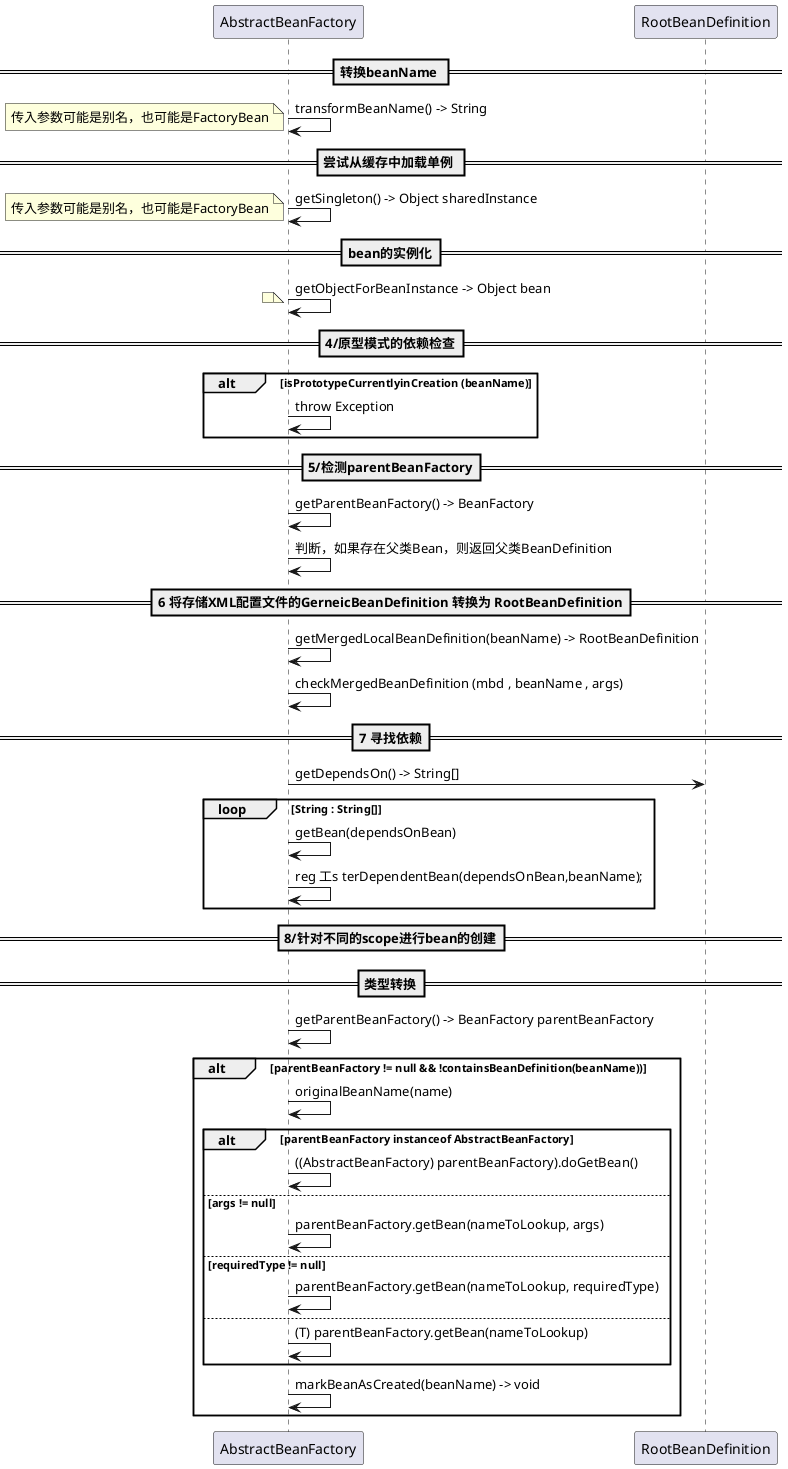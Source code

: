 @startuml

==转换beanName ==

AbstractBeanFactory -> AbstractBeanFactory : transformBeanName() -> String
Note left:传入参数可能是别名，也可能是FactoryBean
==尝试从缓存中加载单例 ==

AbstractBeanFactory -> AbstractBeanFactory : getSingleton() -> Object sharedInstance
Note left:传入参数可能是别名，也可能是FactoryBean
==bean的实例化==

AbstractBeanFactory -> AbstractBeanFactory : getObjectForBeanInstance -> Object bean
Note left:
==4/原型模式的依赖检查==
alt  isPrototypeCurrentlyinCreation (beanName)
AbstractBeanFactory -> AbstractBeanFactory : throw Exception
end
==5/检测parentBeanFactory==
AbstractBeanFactory -> AbstractBeanFactory : getParentBeanFactory() -> BeanFactory
AbstractBeanFactory -> AbstractBeanFactory : 判断，如果存在父类Bean，则返回父类BeanDefinition
==6 将存储XML配置文件的GerneicBeanDefinition 转换为 RootBeanDefinition==
AbstractBeanFactory -> AbstractBeanFactory : getMergedLocalBeanDefinition(beanName) -> RootBeanDefinition
AbstractBeanFactory -> AbstractBeanFactory : checkMergedBeanDefinition (mbd , beanName , args)
==7 寻找依赖==
AbstractBeanFactory -> RootBeanDefinition : getDependsOn() -> String[]
loop String : String[]
AbstractBeanFactory -> AbstractBeanFactory : getBean(dependsOnBean)
AbstractBeanFactory -> AbstractBeanFactory : reg 工s terDependentBean(dependsOnBean,beanName);
end

==8/针对不同的scope进行bean的创建==

==类型转换==
AbstractBeanFactory -> AbstractBeanFactory : getParentBeanFactory() -> BeanFactory parentBeanFactory
alt parentBeanFactory != null && !containsBeanDefinition(beanName))
AbstractBeanFactory -> AbstractBeanFactory : originalBeanName(name)
alt parentBeanFactory instanceof AbstractBeanFactory
AbstractBeanFactory -> AbstractBeanFactory : ((AbstractBeanFactory) parentBeanFactory).doGetBean()
else args != null
AbstractBeanFactory -> AbstractBeanFactory : parentBeanFactory.getBean(nameToLookup, args)
else requiredType != null
AbstractBeanFactory -> AbstractBeanFactory : parentBeanFactory.getBean(nameToLookup, requiredType)
else
AbstractBeanFactory -> AbstractBeanFactory : (T) parentBeanFactory.getBean(nameToLookup)
end
AbstractBeanFactory -> AbstractBeanFactory : markBeanAsCreated(beanName) -> void
end


@enduml